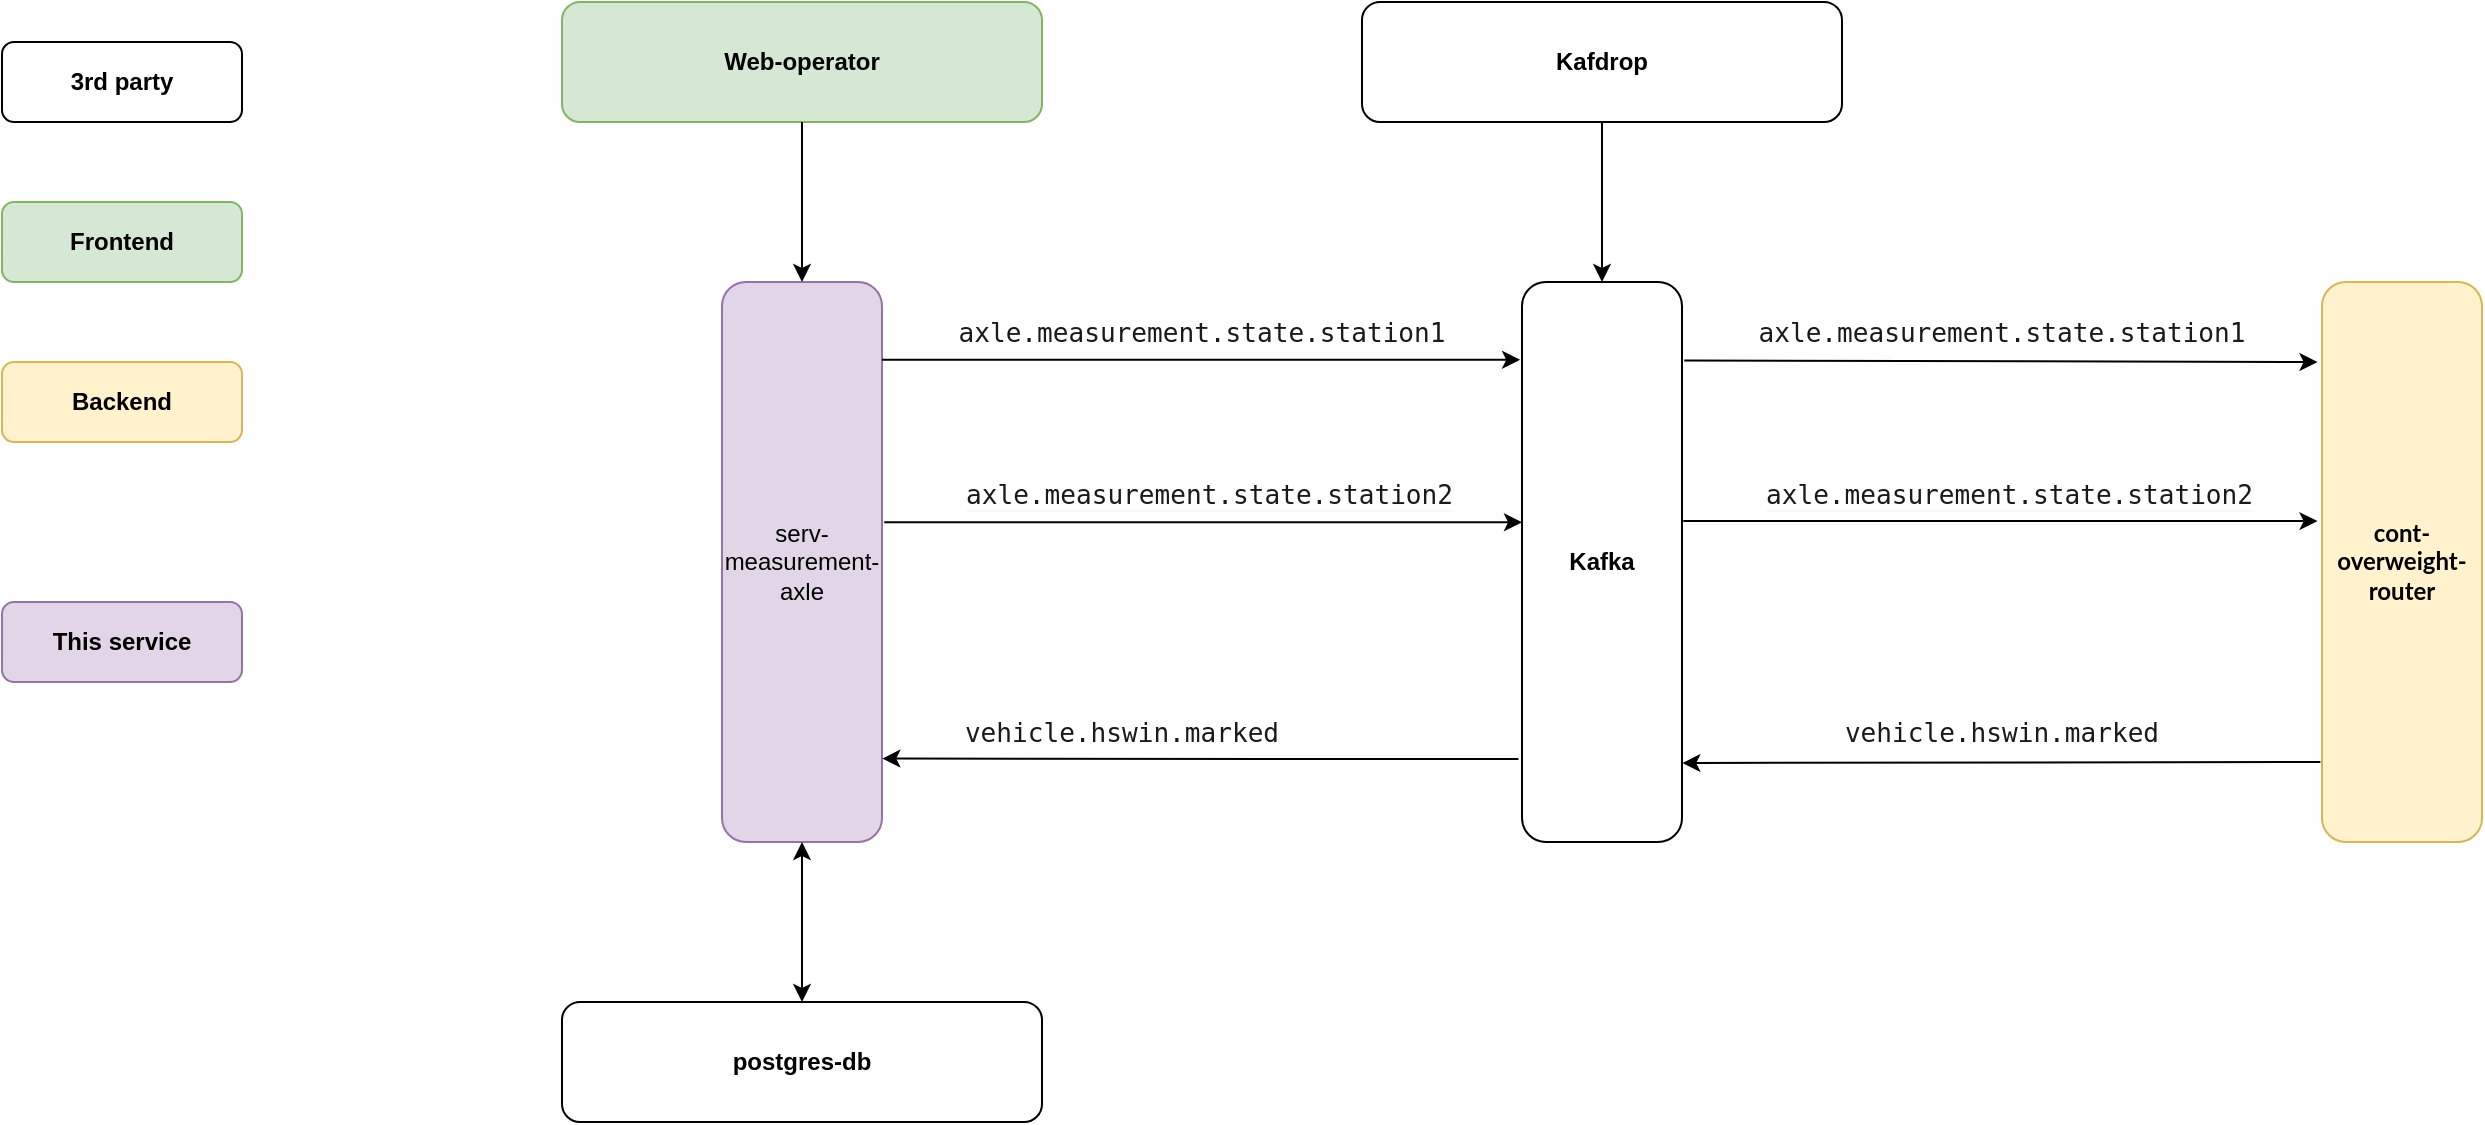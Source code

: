 <mxfile version="17.4.5" type="github">
  <diagram id="R_yBspzYUkKq-raP2EWu" name="Page-1">
    <mxGraphModel dx="1422" dy="773" grid="1" gridSize="10" guides="1" tooltips="1" connect="1" arrows="1" fold="1" page="1" pageScale="1" pageWidth="850" pageHeight="1100" math="0" shadow="0">
      <root>
        <mxCell id="0" />
        <mxCell id="1" parent="0" />
        <mxCell id="HRuVShX14q1HtiPYT6U7-1" value="&lt;b&gt;Frontend&lt;/b&gt;" style="rounded=1;whiteSpace=wrap;html=1;fillColor=#d5e8d4;strokeColor=#82b366;" vertex="1" parent="1">
          <mxGeometry x="80" y="160" width="120" height="40" as="geometry" />
        </mxCell>
        <mxCell id="HRuVShX14q1HtiPYT6U7-2" value="&lt;b&gt;Backend&lt;/b&gt;" style="rounded=1;whiteSpace=wrap;html=1;fillColor=#fff2cc;strokeColor=#d6b656;" vertex="1" parent="1">
          <mxGeometry x="80" y="240" width="120" height="40" as="geometry" />
        </mxCell>
        <mxCell id="HRuVShX14q1HtiPYT6U7-3" value="&lt;b&gt;This service&lt;/b&gt;" style="rounded=1;whiteSpace=wrap;html=1;fillColor=#e1d5e7;strokeColor=#9673a6;" vertex="1" parent="1">
          <mxGeometry x="80" y="360" width="120" height="40" as="geometry" />
        </mxCell>
        <mxCell id="HRuVShX14q1HtiPYT6U7-4" value="&lt;b&gt;Kafdrop&lt;/b&gt;" style="rounded=1;whiteSpace=wrap;html=1;" vertex="1" parent="1">
          <mxGeometry x="760" y="60" width="240" height="60" as="geometry" />
        </mxCell>
        <mxCell id="HRuVShX14q1HtiPYT6U7-5" value="&lt;b&gt;Kafka&lt;/b&gt;" style="rounded=1;whiteSpace=wrap;html=1;" vertex="1" parent="1">
          <mxGeometry x="840" y="200" width="80" height="280" as="geometry" />
        </mxCell>
        <mxCell id="HRuVShX14q1HtiPYT6U7-6" value="" style="endArrow=classic;html=1;rounded=0;fontColor=#1A1A1A;entryX=0.5;entryY=0;entryDx=0;entryDy=0;" edge="1" parent="1" source="HRuVShX14q1HtiPYT6U7-4" target="HRuVShX14q1HtiPYT6U7-5">
          <mxGeometry width="50" height="50" relative="1" as="geometry">
            <mxPoint x="760" y="390" as="sourcePoint" />
            <mxPoint x="810" y="340" as="targetPoint" />
          </mxGeometry>
        </mxCell>
        <mxCell id="HRuVShX14q1HtiPYT6U7-7" value="&lt;span style=&quot;font-family: &amp;#34;lato&amp;#34; , &amp;#34;arial&amp;#34;&quot;&gt;&lt;b&gt;&lt;font style=&quot;font-size: 12px&quot;&gt;cont-overweight-router&lt;/font&gt;&lt;/b&gt;&lt;/span&gt;" style="rounded=1;whiteSpace=wrap;html=1;fillColor=#fff2cc;strokeColor=#d6b656;" vertex="1" parent="1">
          <mxGeometry x="1240" y="200" width="80" height="280" as="geometry" />
        </mxCell>
        <mxCell id="HRuVShX14q1HtiPYT6U7-8" value="&lt;pre&gt;&lt;font face=&quot;jetbrains mono, monospace&quot; color=&quot;#1a1a1a&quot;&gt;&lt;span style=&quot;font-size: 13.067px ; background-color: rgb(255 , 255 , 255)&quot;&gt;vehicle.hswin.marked&lt;/span&gt;&lt;/font&gt;&lt;/pre&gt;" style="text;html=1;strokeColor=none;fillColor=none;align=center;verticalAlign=middle;whiteSpace=wrap;rounded=0;" vertex="1" parent="1">
          <mxGeometry x="550" y="410" width="180" height="30" as="geometry" />
        </mxCell>
        <mxCell id="HRuVShX14q1HtiPYT6U7-9" value="&lt;b&gt;3rd party&lt;/b&gt;" style="rounded=1;whiteSpace=wrap;html=1;" vertex="1" parent="1">
          <mxGeometry x="80" y="80" width="120" height="40" as="geometry" />
        </mxCell>
        <mxCell id="HRuVShX14q1HtiPYT6U7-10" value="serv-measurement-axle" style="rounded=1;whiteSpace=wrap;html=1;fillColor=#e1d5e7;strokeColor=#9673a6;" vertex="1" parent="1">
          <mxGeometry x="440" y="200" width="80" height="280" as="geometry" />
        </mxCell>
        <mxCell id="HRuVShX14q1HtiPYT6U7-11" value="&lt;pre&gt;&lt;font face=&quot;jetbrains mono, monospace&quot; color=&quot;#1a1a1a&quot;&gt;&lt;span style=&quot;font-size: 13.067px ; background-color: rgb(255 , 255 , 255)&quot;&gt;axle.measurement.state.station1&lt;/span&gt;&lt;/font&gt;&lt;/pre&gt;" style="text;html=1;strokeColor=none;fillColor=none;align=center;verticalAlign=middle;whiteSpace=wrap;rounded=0;" vertex="1" parent="1">
          <mxGeometry x="590" y="210" width="180" height="30" as="geometry" />
        </mxCell>
        <mxCell id="HRuVShX14q1HtiPYT6U7-12" value="&lt;b&gt;Web-operator&lt;/b&gt;" style="rounded=1;whiteSpace=wrap;html=1;fillColor=#d5e8d4;strokeColor=#82b366;" vertex="1" parent="1">
          <mxGeometry x="360" y="60" width="240" height="60" as="geometry" />
        </mxCell>
        <mxCell id="HRuVShX14q1HtiPYT6U7-13" value="" style="endArrow=classic;html=1;rounded=0;fontSize=12;exitX=1;exitY=0.139;exitDx=0;exitDy=0;exitPerimeter=0;entryX=-0.012;entryY=0.139;entryDx=0;entryDy=0;entryPerimeter=0;" edge="1" parent="1" source="HRuVShX14q1HtiPYT6U7-10" target="HRuVShX14q1HtiPYT6U7-5">
          <mxGeometry width="50" height="50" relative="1" as="geometry">
            <mxPoint x="590" y="250" as="sourcePoint" />
            <mxPoint x="770" y="230" as="targetPoint" />
          </mxGeometry>
        </mxCell>
        <mxCell id="HRuVShX14q1HtiPYT6U7-15" value="" style="endArrow=classic;html=1;rounded=0;fontSize=12;entryX=1.002;entryY=0.851;entryDx=0;entryDy=0;entryPerimeter=0;exitX=-0.022;exitY=0.852;exitDx=0;exitDy=0;exitPerimeter=0;" edge="1" parent="1" source="HRuVShX14q1HtiPYT6U7-5" target="HRuVShX14q1HtiPYT6U7-10">
          <mxGeometry width="50" height="50" relative="1" as="geometry">
            <mxPoint x="620" y="350" as="sourcePoint" />
            <mxPoint x="670" y="300" as="targetPoint" />
          </mxGeometry>
        </mxCell>
        <mxCell id="HRuVShX14q1HtiPYT6U7-16" value="" style="endArrow=classic;html=1;rounded=0;fontSize=12;exitX=0.5;exitY=1;exitDx=0;exitDy=0;entryX=0.5;entryY=0;entryDx=0;entryDy=0;" edge="1" parent="1" source="HRuVShX14q1HtiPYT6U7-12" target="HRuVShX14q1HtiPYT6U7-10">
          <mxGeometry width="50" height="50" relative="1" as="geometry">
            <mxPoint x="670" y="360" as="sourcePoint" />
            <mxPoint x="720" y="310" as="targetPoint" />
          </mxGeometry>
        </mxCell>
        <mxCell id="HRuVShX14q1HtiPYT6U7-17" value="&lt;pre&gt;&lt;font face=&quot;jetbrains mono, monospace&quot; color=&quot;#1a1a1a&quot;&gt;&lt;span style=&quot;font-size: 13.067px ; background-color: rgb(255 , 255 , 255)&quot;&gt;vehicle.hswin.marked&lt;/span&gt;&lt;/font&gt;&lt;/pre&gt;" style="text;html=1;strokeColor=none;fillColor=none;align=center;verticalAlign=middle;whiteSpace=wrap;rounded=0;" vertex="1" parent="1">
          <mxGeometry x="990" y="410" width="180" height="30" as="geometry" />
        </mxCell>
        <mxCell id="HRuVShX14q1HtiPYT6U7-18" value="&lt;pre&gt;&lt;font face=&quot;jetbrains mono, monospace&quot; color=&quot;#1a1a1a&quot;&gt;&lt;span style=&quot;font-size: 13.067px ; background-color: rgb(255 , 255 , 255)&quot;&gt;axle.measurement.state.station1&lt;/span&gt;&lt;/font&gt;&lt;font color=&quot;#bbbbbb&quot; face=&quot;jetbrains mono, monospace&quot; style=&quot;background-color: rgb(40 , 44 , 52)&quot;&gt;&lt;span style=&quot;font-size: 9.8pt&quot;&gt;&lt;br&gt;&lt;/span&gt;&lt;/font&gt;&lt;/pre&gt;" style="text;html=1;strokeColor=none;fillColor=none;align=center;verticalAlign=middle;whiteSpace=wrap;rounded=0;" vertex="1" parent="1">
          <mxGeometry x="990" y="210" width="180" height="30" as="geometry" />
        </mxCell>
        <mxCell id="HRuVShX14q1HtiPYT6U7-19" value="" style="endArrow=classic;html=1;rounded=0;fontSize=12;exitX=-0.01;exitY=0.857;exitDx=0;exitDy=0;exitPerimeter=0;entryX=1.002;entryY=0.859;entryDx=0;entryDy=0;entryPerimeter=0;" edge="1" parent="1" source="HRuVShX14q1HtiPYT6U7-7" target="HRuVShX14q1HtiPYT6U7-5">
          <mxGeometry width="50" height="50" relative="1" as="geometry">
            <mxPoint x="1050" y="430" as="sourcePoint" />
            <mxPoint x="860" y="450" as="targetPoint" />
          </mxGeometry>
        </mxCell>
        <mxCell id="HRuVShX14q1HtiPYT6U7-20" value="&lt;b&gt;postgres-db&lt;/b&gt;" style="rounded=1;whiteSpace=wrap;html=1;" vertex="1" parent="1">
          <mxGeometry x="360" y="560" width="240" height="60" as="geometry" />
        </mxCell>
        <mxCell id="HRuVShX14q1HtiPYT6U7-21" value="" style="endArrow=classic;startArrow=classic;html=1;rounded=0;exitX=0.5;exitY=0;exitDx=0;exitDy=0;entryX=0.5;entryY=1;entryDx=0;entryDy=0;" edge="1" parent="1" source="HRuVShX14q1HtiPYT6U7-20" target="HRuVShX14q1HtiPYT6U7-10">
          <mxGeometry width="50" height="50" relative="1" as="geometry">
            <mxPoint x="690" y="390" as="sourcePoint" />
            <mxPoint x="740" y="340" as="targetPoint" />
          </mxGeometry>
        </mxCell>
        <mxCell id="HRuVShX14q1HtiPYT6U7-22" value="" style="endArrow=classic;html=1;rounded=0;fontSize=12;exitX=1.008;exitY=0.427;exitDx=0;exitDy=0;exitPerimeter=0;entryX=-0.028;entryY=0.427;entryDx=0;entryDy=0;entryPerimeter=0;" edge="1" parent="1" source="HRuVShX14q1HtiPYT6U7-5" target="HRuVShX14q1HtiPYT6U7-7">
          <mxGeometry width="50" height="50" relative="1" as="geometry">
            <mxPoint x="870" y="320.28" as="sourcePoint" />
            <mxPoint x="1050" y="320" as="targetPoint" />
          </mxGeometry>
        </mxCell>
        <mxCell id="HRuVShX14q1HtiPYT6U7-23" value="" style="endArrow=classic;html=1;rounded=0;fontSize=12;exitX=1.014;exitY=0.14;exitDx=0;exitDy=0;exitPerimeter=0;entryX=-0.028;entryY=0.143;entryDx=0;entryDy=0;entryPerimeter=0;" edge="1" parent="1" source="HRuVShX14q1HtiPYT6U7-5" target="HRuVShX14q1HtiPYT6U7-7">
          <mxGeometry width="50" height="50" relative="1" as="geometry">
            <mxPoint x="870" y="239.52" as="sourcePoint" />
            <mxPoint x="1020" y="250" as="targetPoint" />
          </mxGeometry>
        </mxCell>
        <mxCell id="HRuVShX14q1HtiPYT6U7-24" value="" style="endArrow=classic;html=1;rounded=0;fontSize=12;exitX=1.014;exitY=0.429;exitDx=0;exitDy=0;exitPerimeter=0;entryX=0;entryY=0.429;entryDx=0;entryDy=0;entryPerimeter=0;" edge="1" parent="1" source="HRuVShX14q1HtiPYT6U7-10" target="HRuVShX14q1HtiPYT6U7-5">
          <mxGeometry width="50" height="50" relative="1" as="geometry">
            <mxPoint x="540.0" y="290.0" as="sourcePoint" />
            <mxPoint x="777.12" y="290.0" as="targetPoint" />
          </mxGeometry>
        </mxCell>
        <mxCell id="HRuVShX14q1HtiPYT6U7-25" value="&lt;pre style=&quot;color: rgb(0 , 0 , 0) ; font-size: 12px ; font-style: normal ; font-weight: 400 ; letter-spacing: normal ; text-align: center ; text-indent: 0px ; text-transform: none ; word-spacing: 0px ; background-color: rgb(248 , 249 , 250)&quot;&gt;&lt;font face=&quot;jetbrains mono, monospace&quot; color=&quot;#1a1a1a&quot;&gt;&lt;span style=&quot;font-size: 13.067px ; background-color: rgb(255 , 255 , 255)&quot;&gt;axle.measurement.state.station2&lt;/span&gt;&lt;/font&gt;&lt;/pre&gt;" style="text;whiteSpace=wrap;html=1;" vertex="1" parent="1">
          <mxGeometry x="560" y="280" width="270" height="50" as="geometry" />
        </mxCell>
        <mxCell id="HRuVShX14q1HtiPYT6U7-26" value="&lt;pre style=&quot;color: rgb(0 , 0 , 0) ; font-size: 12px ; font-style: normal ; font-weight: 400 ; letter-spacing: normal ; text-align: center ; text-indent: 0px ; text-transform: none ; word-spacing: 0px ; background-color: rgb(248 , 249 , 250)&quot;&gt;&lt;font face=&quot;jetbrains mono, monospace&quot; color=&quot;#1a1a1a&quot;&gt;&lt;span style=&quot;font-size: 13.067px ; background-color: rgb(255 , 255 , 255)&quot;&gt;axle.measurement.state.station2&lt;/span&gt;&lt;/font&gt;&lt;/pre&gt;" style="text;whiteSpace=wrap;html=1;" vertex="1" parent="1">
          <mxGeometry x="960" y="280" width="270" height="50" as="geometry" />
        </mxCell>
      </root>
    </mxGraphModel>
  </diagram>
</mxfile>
